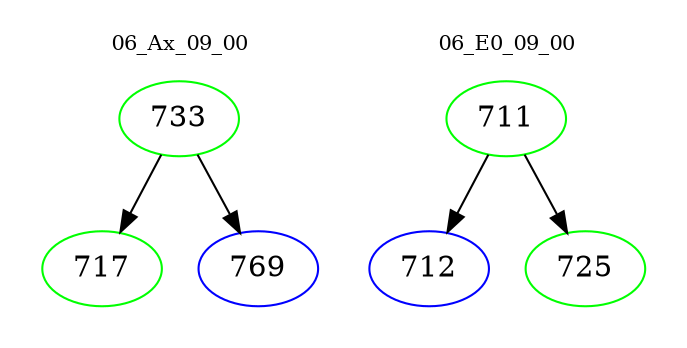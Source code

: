 digraph{
subgraph cluster_0 {
color = white
label = "06_Ax_09_00";
fontsize=10;
T0_733 [label="733", color="green"]
T0_733 -> T0_717 [color="black"]
T0_717 [label="717", color="green"]
T0_733 -> T0_769 [color="black"]
T0_769 [label="769", color="blue"]
}
subgraph cluster_1 {
color = white
label = "06_E0_09_00";
fontsize=10;
T1_711 [label="711", color="green"]
T1_711 -> T1_712 [color="black"]
T1_712 [label="712", color="blue"]
T1_711 -> T1_725 [color="black"]
T1_725 [label="725", color="green"]
}
}
